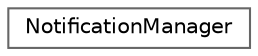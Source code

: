 digraph "Graphical Class Hierarchy"
{
 // LATEX_PDF_SIZE
  bgcolor="transparent";
  edge [fontname=Helvetica,fontsize=10,labelfontname=Helvetica,labelfontsize=10];
  node [fontname=Helvetica,fontsize=10,shape=box,height=0.2,width=0.4];
  rankdir="LR";
  Node0 [id="Node000000",label="NotificationManager",height=0.2,width=0.4,color="grey40", fillcolor="white", style="filled",URL="$class_notification_manager.html",tooltip="A class to manage and trigger notifications for expenses and budgets."];
}
